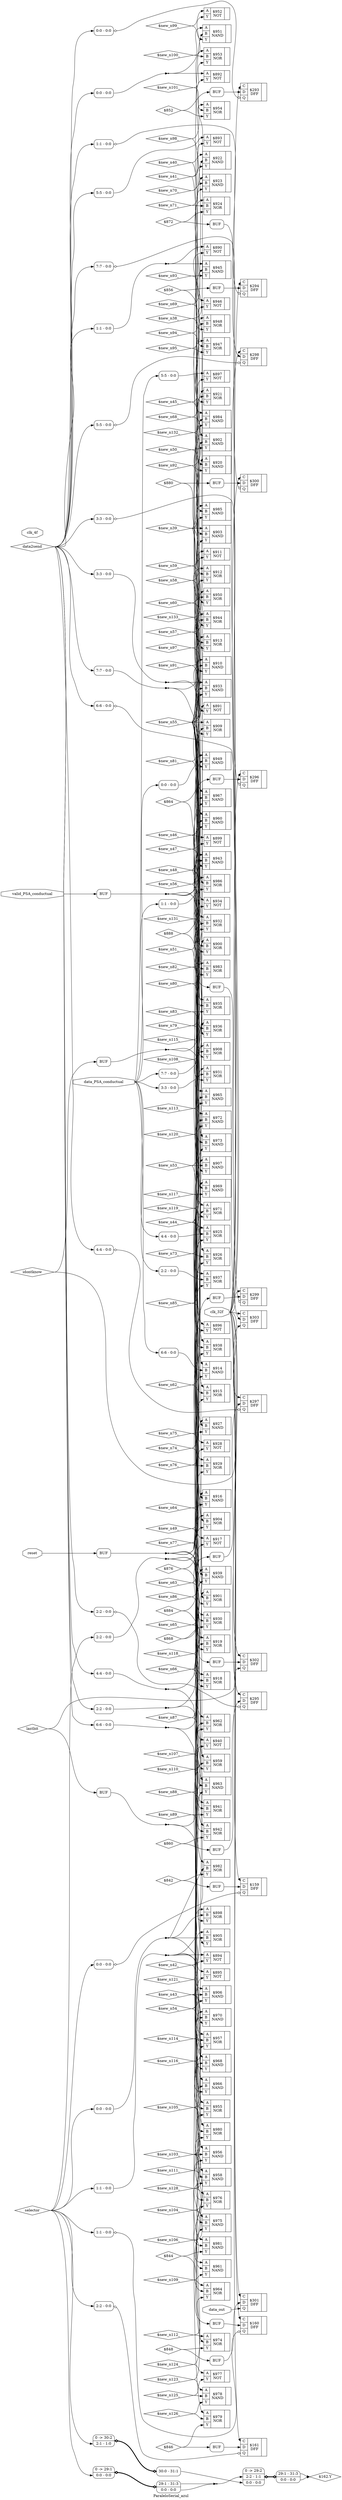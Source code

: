 digraph "ParaleloSerial_azul" {
label="ParaleloSerial_azul";
rankdir="LR";
remincross=true;
n173 [ shape=octagon, label="clk_32f", color="black", fontcolor="black" ];
n174 [ shape=octagon, label="clk_4f", color="black", fontcolor="black" ];
n175 [ shape=diamond, label="data2send", color="black", fontcolor="black" ];
n176 [ shape=octagon, label="data_PSA_conductual", color="black", fontcolor="black" ];
n177 [ shape=octagon, label="data_out", color="black", fontcolor="black" ];
n178 [ shape=diamond, label="idontknow", color="black", fontcolor="black" ];
n179 [ shape=diamond, label="lastbit", color="black", fontcolor="black" ];
n180 [ shape=octagon, label="reset", color="black", fontcolor="black" ];
n181 [ shape=diamond, label="selector", color="black", fontcolor="black" ];
n182 [ shape=octagon, label="valid_PSA_conductual", color="black", fontcolor="black" ];
c185 [ shape=record, label="{{<p183> A|<p184> Y}|$890\nNOT|{}}" ];
c186 [ shape=record, label="{{<p183> A|<p184> Y}|$891\nNOT|{}}" ];
c187 [ shape=record, label="{{<p183> A|<p184> Y}|$892\nNOT|{}}" ];
c188 [ shape=record, label="{{<p183> A|<p184> Y}|$893\nNOT|{}}" ];
c189 [ shape=record, label="{{<p183> A|<p184> Y}|$894\nNOT|{}}" ];
c190 [ shape=record, label="{{<p183> A|<p184> Y}|$895\nNOT|{}}" ];
c191 [ shape=record, label="{{<p183> A|<p184> Y}|$896\nNOT|{}}" ];
c192 [ shape=record, label="{{<p183> A|<p184> Y}|$897\nNOT|{}}" ];
c194 [ shape=record, label="{{<p183> A|<p193> B|<p184> Y}|$898\nNOR|{}}" ];
c195 [ shape=record, label="{{<p183> A|<p184> Y}|$899\nNOT|{}}" ];
c196 [ shape=record, label="{{<p183> A|<p193> B|<p184> Y}|$900\nNOR|{}}" ];
c197 [ shape=record, label="{{<p183> A|<p193> B|<p184> Y}|$901\nNOR|{}}" ];
c198 [ shape=record, label="{{<p183> A|<p193> B|<p184> Y}|$902\nNAND|{}}" ];
c199 [ shape=record, label="{{<p183> A|<p193> B|<p184> Y}|$903\nNAND|{}}" ];
c200 [ shape=record, label="{{<p183> A|<p193> B|<p184> Y}|$904\nNOR|{}}" ];
c201 [ shape=record, label="{{<p183> A|<p193> B|<p184> Y}|$905\nNOR|{}}" ];
c202 [ shape=record, label="{{<p183> A|<p193> B|<p184> Y}|$906\nNAND|{}}" ];
c203 [ shape=record, label="{{<p183> A|<p193> B|<p184> Y}|$907\nNAND|{}}" ];
c204 [ shape=record, label="{{<p183> A|<p193> B|<p184> Y}|$908\nNOR|{}}" ];
c205 [ shape=record, label="{{<p183> A|<p193> B|<p184> Y}|$909\nNOR|{}}" ];
c206 [ shape=record, label="{{<p183> A|<p193> B|<p184> Y}|$910\nNAND|{}}" ];
c207 [ shape=record, label="{{<p183> A|<p184> Y}|$911\nNOT|{}}" ];
c208 [ shape=record, label="{{<p183> A|<p193> B|<p184> Y}|$912\nNOR|{}}" ];
c209 [ shape=record, label="{{<p183> A|<p193> B|<p184> Y}|$913\nNOR|{}}" ];
c210 [ shape=record, label="{{<p183> A|<p193> B|<p184> Y}|$914\nNAND|{}}" ];
c211 [ shape=record, label="{{<p183> A|<p193> B|<p184> Y}|$915\nNOR|{}}" ];
c212 [ shape=record, label="{{<p183> A|<p193> B|<p184> Y}|$916\nNAND|{}}" ];
c213 [ shape=record, label="{{<p183> A|<p184> Y}|$917\nNOT|{}}" ];
c214 [ shape=record, label="{{<p183> A|<p193> B|<p184> Y}|$918\nNOR|{}}" ];
c215 [ shape=record, label="{{<p183> A|<p193> B|<p184> Y}|$919\nNOR|{}}" ];
c216 [ shape=record, label="{{<p183> A|<p193> B|<p184> Y}|$920\nNAND|{}}" ];
c217 [ shape=record, label="{{<p183> A|<p193> B|<p184> Y}|$921\nNOR|{}}" ];
c218 [ shape=record, label="{{<p183> A|<p193> B|<p184> Y}|$922\nNAND|{}}" ];
c219 [ shape=record, label="{{<p183> A|<p193> B|<p184> Y}|$923\nNAND|{}}" ];
c220 [ shape=record, label="{{<p183> A|<p193> B|<p184> Y}|$924\nNOR|{}}" ];
c221 [ shape=record, label="{{<p183> A|<p193> B|<p184> Y}|$925\nNOR|{}}" ];
c222 [ shape=record, label="{{<p183> A|<p193> B|<p184> Y}|$926\nNOR|{}}" ];
c223 [ shape=record, label="{{<p183> A|<p193> B|<p184> Y}|$927\nNAND|{}}" ];
c224 [ shape=record, label="{{<p183> A|<p184> Y}|$928\nNOT|{}}" ];
c225 [ shape=record, label="{{<p183> A|<p193> B|<p184> Y}|$929\nNOR|{}}" ];
c226 [ shape=record, label="{{<p183> A|<p193> B|<p184> Y}|$930\nNOR|{}}" ];
c227 [ shape=record, label="{{<p183> A|<p193> B|<p184> Y}|$931\nNOR|{}}" ];
c228 [ shape=record, label="{{<p183> A|<p193> B|<p184> Y}|$932\nNOR|{}}" ];
c229 [ shape=record, label="{{<p183> A|<p193> B|<p184> Y}|$933\nNAND|{}}" ];
c230 [ shape=record, label="{{<p183> A|<p184> Y}|$934\nNOT|{}}" ];
c231 [ shape=record, label="{{<p183> A|<p193> B|<p184> Y}|$935\nNOR|{}}" ];
c232 [ shape=record, label="{{<p183> A|<p193> B|<p184> Y}|$936\nNOR|{}}" ];
c233 [ shape=record, label="{{<p183> A|<p193> B|<p184> Y}|$937\nNOR|{}}" ];
c234 [ shape=record, label="{{<p183> A|<p193> B|<p184> Y}|$938\nNOR|{}}" ];
c235 [ shape=record, label="{{<p183> A|<p193> B|<p184> Y}|$939\nNAND|{}}" ];
c236 [ shape=record, label="{{<p183> A|<p184> Y}|$940\nNOT|{}}" ];
c237 [ shape=record, label="{{<p183> A|<p193> B|<p184> Y}|$941\nNOR|{}}" ];
c238 [ shape=record, label="{{<p183> A|<p193> B|<p184> Y}|$942\nNOR|{}}" ];
c239 [ shape=record, label="{{<p183> A|<p193> B|<p184> Y}|$943\nNAND|{}}" ];
c240 [ shape=record, label="{{<p183> A|<p193> B|<p184> Y}|$944\nNOR|{}}" ];
c241 [ shape=record, label="{{<p183> A|<p193> B|<p184> Y}|$945\nNAND|{}}" ];
c242 [ shape=record, label="{{<p183> A|<p184> Y}|$946\nNOT|{}}" ];
c243 [ shape=record, label="{{<p183> A|<p193> B|<p184> Y}|$947\nNOR|{}}" ];
c244 [ shape=record, label="{{<p183> A|<p193> B|<p184> Y}|$948\nNOR|{}}" ];
c245 [ shape=record, label="{{<p183> A|<p193> B|<p184> Y}|$949\nNAND|{}}" ];
c246 [ shape=record, label="{{<p183> A|<p193> B|<p184> Y}|$950\nNOR|{}}" ];
c247 [ shape=record, label="{{<p183> A|<p193> B|<p184> Y}|$951\nNAND|{}}" ];
c248 [ shape=record, label="{{<p183> A|<p184> Y}|$952\nNOT|{}}" ];
c249 [ shape=record, label="{{<p183> A|<p193> B|<p184> Y}|$953\nNOR|{}}" ];
c250 [ shape=record, label="{{<p183> A|<p193> B|<p184> Y}|$954\nNOR|{}}" ];
c251 [ shape=record, label="{{<p183> A|<p193> B|<p184> Y}|$955\nNOR|{}}" ];
c252 [ shape=record, label="{{<p183> A|<p193> B|<p184> Y}|$956\nNAND|{}}" ];
c253 [ shape=record, label="{{<p183> A|<p193> B|<p184> Y}|$957\nNOR|{}}" ];
c254 [ shape=record, label="{{<p183> A|<p193> B|<p184> Y}|$958\nNAND|{}}" ];
c255 [ shape=record, label="{{<p183> A|<p193> B|<p184> Y}|$959\nNOR|{}}" ];
c256 [ shape=record, label="{{<p183> A|<p193> B|<p184> Y}|$960\nNAND|{}}" ];
c257 [ shape=record, label="{{<p183> A|<p193> B|<p184> Y}|$961\nNAND|{}}" ];
c258 [ shape=record, label="{{<p183> A|<p193> B|<p184> Y}|$962\nNOR|{}}" ];
c259 [ shape=record, label="{{<p183> A|<p193> B|<p184> Y}|$963\nNAND|{}}" ];
c260 [ shape=record, label="{{<p183> A|<p193> B|<p184> Y}|$964\nNOR|{}}" ];
c261 [ shape=record, label="{{<p183> A|<p193> B|<p184> Y}|$965\nNAND|{}}" ];
c262 [ shape=record, label="{{<p183> A|<p193> B|<p184> Y}|$966\nNAND|{}}" ];
c263 [ shape=record, label="{{<p183> A|<p193> B|<p184> Y}|$967\nNAND|{}}" ];
c264 [ shape=record, label="{{<p183> A|<p193> B|<p184> Y}|$968\nNAND|{}}" ];
c265 [ shape=record, label="{{<p183> A|<p193> B|<p184> Y}|$969\nNAND|{}}" ];
c266 [ shape=record, label="{{<p183> A|<p193> B|<p184> Y}|$970\nNAND|{}}" ];
c267 [ shape=record, label="{{<p183> A|<p193> B|<p184> Y}|$971\nNOR|{}}" ];
c268 [ shape=record, label="{{<p183> A|<p193> B|<p184> Y}|$972\nNAND|{}}" ];
c269 [ shape=record, label="{{<p183> A|<p193> B|<p184> Y}|$973\nNAND|{}}" ];
c270 [ shape=record, label="{{<p183> A|<p193> B|<p184> Y}|$974\nNOR|{}}" ];
c271 [ shape=record, label="{{<p183> A|<p193> B|<p184> Y}|$975\nNAND|{}}" ];
c272 [ shape=record, label="{{<p183> A|<p193> B|<p184> Y}|$976\nNOR|{}}" ];
c273 [ shape=record, label="{{<p183> A|<p184> Y}|$977\nNOT|{}}" ];
c274 [ shape=record, label="{{<p183> A|<p193> B|<p184> Y}|$978\nNAND|{}}" ];
c275 [ shape=record, label="{{<p183> A|<p193> B|<p184> Y}|$979\nNOR|{}}" ];
c276 [ shape=record, label="{{<p183> A|<p193> B|<p184> Y}|$980\nNOR|{}}" ];
c277 [ shape=record, label="{{<p183> A|<p193> B|<p184> Y}|$981\nNAND|{}}" ];
c278 [ shape=record, label="{{<p183> A|<p193> B|<p184> Y}|$982\nNOR|{}}" ];
c279 [ shape=record, label="{{<p183> A|<p193> B|<p184> Y}|$983\nNOR|{}}" ];
c280 [ shape=record, label="{{<p183> A|<p193> B|<p184> Y}|$984\nNAND|{}}" ];
c281 [ shape=record, label="{{<p183> A|<p193> B|<p184> Y}|$985\nNAND|{}}" ];
c282 [ shape=record, label="{{<p183> A|<p193> B|<p184> Y}|$986\nNOR|{}}" ];
c286 [ shape=record, label="{{<p283> C|<p284> D|<p285> Q}|$299\nDFF|{}}" ];
x0 [ shape=record, style=rounded, label="<s0> 6:6 - 0:0 " ];
x0:e -> c286:p285:w [arrowhead=odiamond, arrowtail=odiamond, dir=both, color="black", label=""];
c287 [ shape=record, label="{{<p283> C|<p284> D|<p285> Q}|$300\nDFF|{}}" ];
x1 [ shape=record, style=rounded, label="<s0> 7:7 - 0:0 " ];
x1:e -> c287:p285:w [arrowhead=odiamond, arrowtail=odiamond, dir=both, color="black", label=""];
c288 [ shape=record, label="{{<p283> C|<p284> D|<p285> Q}|$302\nDFF|{}}" ];
c289 [ shape=record, label="{{<p283> C|<p284> D|<p285> Q}|$303\nDFF|{}}" ];
c290 [ shape=record, label="{{<p283> C|<p284> D|<p285> Q}|$159\nDFF|{}}" ];
x2 [ shape=record, style=rounded, label="<s0> 0:0 - 0:0 " ];
x2:e -> c290:p285:w [arrowhead=odiamond, arrowtail=odiamond, dir=both, color="black", label=""];
c291 [ shape=record, label="{{<p283> C|<p284> D|<p285> Q}|$160\nDFF|{}}" ];
x3 [ shape=record, style=rounded, label="<s0> 1:1 - 0:0 " ];
x3:e -> c291:p285:w [arrowhead=odiamond, arrowtail=odiamond, dir=both, color="black", label=""];
c292 [ shape=record, label="{{<p283> C|<p284> D|<p285> Q}|$161\nDFF|{}}" ];
x4 [ shape=record, style=rounded, label="<s0> 2:2 - 0:0 " ];
x4:e -> c292:p285:w [arrowhead=odiamond, arrowtail=odiamond, dir=both, color="black", label=""];
c293 [ shape=record, label="{{<p283> C|<p284> D|<p285> Q}|$301\nDFF|{}}" ];
c294 [ shape=record, label="{{<p283> C|<p284> D|<p285> Q}|$293\nDFF|{}}" ];
x5 [ shape=record, style=rounded, label="<s0> 0:0 - 0:0 " ];
x5:e -> c294:p285:w [arrowhead=odiamond, arrowtail=odiamond, dir=both, color="black", label=""];
c295 [ shape=record, label="{{<p283> C|<p284> D|<p285> Q}|$294\nDFF|{}}" ];
x6 [ shape=record, style=rounded, label="<s0> 1:1 - 0:0 " ];
x6:e -> c295:p285:w [arrowhead=odiamond, arrowtail=odiamond, dir=both, color="black", label=""];
c296 [ shape=record, label="{{<p283> C|<p284> D|<p285> Q}|$295\nDFF|{}}" ];
x7 [ shape=record, style=rounded, label="<s0> 2:2 - 0:0 " ];
x7:e -> c296:p285:w [arrowhead=odiamond, arrowtail=odiamond, dir=both, color="black", label=""];
c297 [ shape=record, label="{{<p283> C|<p284> D|<p285> Q}|$296\nDFF|{}}" ];
x8 [ shape=record, style=rounded, label="<s0> 3:3 - 0:0 " ];
x8:e -> c297:p285:w [arrowhead=odiamond, arrowtail=odiamond, dir=both, color="black", label=""];
c298 [ shape=record, label="{{<p283> C|<p284> D|<p285> Q}|$297\nDFF|{}}" ];
x9 [ shape=record, style=rounded, label="<s0> 4:4 - 0:0 " ];
x9:e -> c298:p285:w [arrowhead=odiamond, arrowtail=odiamond, dir=both, color="black", label=""];
c299 [ shape=record, label="{{<p283> C|<p284> D|<p285> Q}|$298\nDFF|{}}" ];
x10 [ shape=record, style=rounded, label="<s0> 5:5 - 0:0 " ];
x10:e -> c299:p285:w [arrowhead=odiamond, arrowtail=odiamond, dir=both, color="black", label=""];
x11 [ shape=record, style=rounded, label="0 -&gt; 29:1 |<s0> 0:0 - 0:0 " ];
x12 [ shape=record, style=rounded, label="<s1> 29:1 - 31:3 |<s0> 0:0 - 0:0 " ];
x11:e -> x12:w [arrowhead=odiamond, arrowtail=odiamond, dir=both, color="black", style="setlinewidth(3)", label=""];
x13 [ shape=record, style=rounded, label="0 -&gt; 30:2 |<s0> 2:1 - 1:0 " ];
x14 [ shape=record, style=rounded, label="<s0> 30:0 - 31:1 " ];
x13:e -> x14:w [arrowhead=odiamond, arrowtail=odiamond, dir=both, color="black", style="setlinewidth(3)", label=""];
x15 [ shape=record, style=rounded, label="0 -&gt; 29:2 |<s1> 2:2 - 1:1 |<s0> 0:0 - 0:0 " ];
x16 [ shape=record, style=rounded, label="<s1> 29:1 - 31:3 |<s0> 0:0 - 0:0 " ];
x15:e -> x16:w [arrowhead=odiamond, arrowtail=odiamond, dir=both, color="black", style="setlinewidth(3)", label=""];
x17 [ shape=record, style=rounded, label="<s0> 1:1 - 0:0 " ];
x18 [shape=box, style=rounded, label="BUF"];
x19 [shape=box, style=rounded, label="BUF"];
x20 [shape=box, style=rounded, label="BUF"];
x21 [ shape=record, style=rounded, label="<s0> 0:0 - 0:0 " ];
x22 [shape=box, style=rounded, label="BUF"];
x23 [shape=box, style=rounded, label="BUF"];
x24 [ shape=record, style=rounded, label="<s0> 7:7 - 0:0 " ];
x25 [shape=box, style=rounded, label="BUF"];
x26 [ shape=record, style=rounded, label="<s0> 6:6 - 0:0 " ];
x27 [shape=box, style=rounded, label="BUF"];
x28 [ shape=record, style=rounded, label="<s0> 5:5 - 0:0 " ];
x29 [shape=box, style=rounded, label="BUF"];
x30 [ shape=record, style=rounded, label="<s0> 4:4 - 0:0 " ];
x31 [shape=box, style=rounded, label="BUF"];
x32 [ shape=record, style=rounded, label="<s0> 3:3 - 0:0 " ];
x33 [shape=box, style=rounded, label="BUF"];
x34 [ shape=record, style=rounded, label="<s0> 2:2 - 0:0 " ];
x35 [shape=box, style=rounded, label="BUF"];
x36 [shape=box, style=rounded, label="BUF"];
x37 [shape=box, style=rounded, label="BUF"];
x38 [shape=box, style=rounded, label="BUF"];
x39 [shape=box, style=rounded, label="BUF"];
x40 [shape=box, style=rounded, label="BUF"];
x41 [ shape=record, style=rounded, label="<s0> 2:2 - 0:0 " ];
x42 [ shape=record, style=rounded, label="<s0> 1:1 - 0:0 " ];
x43 [ shape=record, style=rounded, label="<s0> 0:0 - 0:0 " ];
x44 [ shape=record, style=rounded, label="<s0> 0:0 - 0:0 " ];
x45 [shape=box, style=rounded, label="BUF"];
x46 [ shape=record, style=rounded, label="<s0> 1:1 - 0:0 " ];
x47 [ shape=record, style=rounded, label="<s0> 2:2 - 0:0 " ];
x48 [ shape=record, style=rounded, label="<s0> 3:3 - 0:0 " ];
x49 [ shape=record, style=rounded, label="<s0> 4:4 - 0:0 " ];
x50 [ shape=record, style=rounded, label="<s0> 5:5 - 0:0 " ];
x51 [ shape=record, style=rounded, label="<s0> 6:6 - 0:0 " ];
x52 [ shape=record, style=rounded, label="<s0> 7:7 - 0:0 " ];
x53 [shape=box, style=rounded, label="BUF"];
n1 [ shape=point ];
x17:e -> n1:w [color="black", label=""];
n1:e -> c185:p183:w [color="black", label=""];
n1:e -> c241:p183:w [color="black", label=""];
n10 [ shape=point ];
x32:e -> n10:w [color="black", label=""];
n10:e -> c229:p183:w [color="black", label=""];
n10:e -> c263:p183:w [color="black", label=""];
n100 [ shape=diamond, label="$new_n109_" ];
n100:e -> c257:p184:w [color="black", label=""];
n100:e -> c260:p183:w [color="black", label=""];
n101 [ shape=diamond, label="$new_n110_" ];
n101:e -> c258:p184:w [color="black", label=""];
n101:e -> c259:p193:w [color="black", label=""];
n102 [ shape=diamond, label="$new_n111_" ];
n102:e -> c259:p184:w [color="black", label=""];
n102:e -> c260:p193:w [color="black", label=""];
n103 [ shape=diamond, label="$new_n112_" ];
n103:e -> c260:p184:w [color="black", label=""];
n103:e -> c270:p183:w [color="black", label=""];
n104 [ shape=diamond, label="$new_n113_" ];
n104:e -> c261:p184:w [color="black", label=""];
n104:e -> c268:p183:w [color="black", label=""];
n105 [ shape=diamond, label="$new_n114_" ];
n105:e -> c262:p184:w [color="black", label=""];
n105:e -> c266:p183:w [color="black", label=""];
n106 [ shape=diamond, label="$new_n115_" ];
n106:e -> c263:p184:w [color="black", label=""];
n106:e -> c265:p193:w [color="black", label=""];
n107 [ shape=diamond, label="$new_n116_" ];
n107:e -> c264:p184:w [color="black", label=""];
n107:e -> c266:p193:w [color="black", label=""];
n108 [ shape=diamond, label="$new_n117_" ];
n108:e -> c265:p184:w [color="black", label=""];
n108:e -> c267:p183:w [color="black", label=""];
n109 [ shape=diamond, label="$new_n118_" ];
n109:e -> c266:p184:w [color="black", label=""];
n109:e -> c267:p193:w [color="black", label=""];
n11 [ shape=point ];
x34:e -> n11:w [color="black", label=""];
n11:e -> c235:p183:w [color="black", label=""];
n11:e -> c264:p183:w [color="black", label=""];
n110 [ shape=diamond, label="$new_n119_" ];
n110:e -> c267:p184:w [color="black", label=""];
n110:e -> c268:p193:w [color="black", label=""];
n111 [ shape=diamond, label="$new_n120_" ];
n111:e -> c268:p184:w [color="black", label=""];
n111:e -> c269:p193:w [color="black", label=""];
n112 [ shape=diamond, label="$new_n121_" ];
n112:e -> c269:p184:w [color="black", label=""];
n112:e -> c270:p193:w [color="black", label=""];
n113 [ shape=diamond, label="$new_n123_" ];
n113:e -> c271:p184:w [color="black", label=""];
n113:e -> c274:p183:w [color="black", label=""];
n114 [ shape=diamond, label="$new_n124_" ];
n114:e -> c272:p184:w [color="black", label=""];
n114:e -> c273:p183:w [color="black", label=""];
n115 [ shape=diamond, label="$new_n125_" ];
n115:e -> c273:p184:w [color="black", label=""];
n115:e -> c274:p193:w [color="black", label=""];
n116 [ shape=diamond, label="$new_n126_" ];
n116:e -> c274:p184:w [color="black", label=""];
n116:e -> c275:p193:w [color="black", label=""];
n117 [ shape=diamond, label="$new_n128_" ];
n117:e -> c276:p184:w [color="black", label=""];
n117:e -> c277:p193:w [color="black", label=""];
n118 [ shape=diamond, label="$new_n131_" ];
n118:e -> c279:p184:w [color="black", label=""];
n118:e -> c282:p183:w [color="black", label=""];
n119 [ shape=diamond, label="$new_n132_" ];
n119:e -> c280:p184:w [color="black", label=""];
n119:e -> c281:p193:w [color="black", label=""];
n12 [ shape=point ];
x41:e -> n12:w [color="black", label=""];
n12:e -> c196:p183:w [color="black", label=""];
n12:e -> c203:p183:w [color="black", label=""];
n12:e -> c258:p183:w [color="black", label=""];
n12:e -> c265:p183:w [color="black", label=""];
n12:e -> c271:p183:w [color="black", label=""];
n12:e -> c272:p183:w [color="black", label=""];
n120 [ shape=diamond, label="$new_n133_" ];
n120:e -> c281:p184:w [color="black", label=""];
n120:e -> c282:p193:w [color="black", label=""];
x53:e:e -> c289:p284:w [color="black", label=""];
x20:e:e -> c288:p284:w [color="black", label=""];
x23:e:e -> c287:p284:w [color="black", label=""];
x25:e:e -> c286:p284:w [color="black", label=""];
x27:e:e -> c299:p284:w [color="black", label=""];
n13 [ shape=point ];
x42:e -> n13:w [color="black", label=""];
n13:e -> c189:p183:w [color="black", label=""];
n13:e -> c194:p183:w [color="black", label=""];
n13:e -> c202:p183:w [color="black", label=""];
n13:e -> c253:p183:w [color="black", label=""];
x29:e:e -> c298:p284:w [color="black", label=""];
x31:e:e -> c297:p284:w [color="black", label=""];
x33:e:e -> c296:p284:w [color="black", label=""];
x35:e:e -> c295:p284:w [color="black", label=""];
x36:e:e -> c294:p284:w [color="black", label=""];
n14 [ shape=point ];
x43:e -> n14:w [color="black", label=""];
n14:e -> c190:p183:w [color="black", label=""];
n14:e -> c194:p193:w [color="black", label=""];
n14:e -> c201:p193:w [color="black", label=""];
n14:e -> c278:p193:w [color="black", label=""];
x37:e:e -> c293:p284:w [color="black", label=""];
x38:e:e -> c292:p284:w [color="black", label=""];
x39:e:e -> c291:p284:w [color="black", label=""];
x40:e:e -> c290:p284:w [color="black", label=""];
x44:e -> c245:p183:w [color="black", label=""];
n16 [ shape=point ];
x45:e:e -> n16:w [color="black", label=""];
n16:e -> c191:p183:w [color="black", label=""];
n16:e -> c210:p183:w [color="black", label=""];
n16:e -> c216:p183:w [color="black", label=""];
n16:e -> c239:p183:w [color="black", label=""];
n16:e -> c245:p193:w [color="black", label=""];
x46:e -> c239:p193:w [color="black", label=""];
n170 [ shape=point ];
x12:s0:e -> n170:w [color="black", label=""];
x12:s1:e -> n170:w [color="black", label=""];
n170:e -> x15:s1:w [color="black", label=""];
x14:s0:e -> x15:s0:w [color="black", label=""];
n172 [ shape=diamond, label="$162.Y" ];
x16:s0:e -> n172:w [color="black", label=""];
x16:s1:e -> n172:w [color="black", label=""];
n173:e -> c286:p283:w [color="black", label=""];
n173:e -> c287:p283:w [color="black", label=""];
n173:e -> c288:p283:w [color="black", label=""];
n173:e -> c289:p283:w [color="black", label=""];
n173:e -> c290:p283:w [color="black", label=""];
n173:e -> c291:p283:w [color="black", label=""];
n173:e -> c292:p283:w [color="black", label=""];
n173:e -> c293:p283:w [color="black", label=""];
n173:e -> c294:p283:w [color="black", label=""];
n173:e -> c295:p283:w [color="black", label=""];
n173:e -> c296:p283:w [color="black", label=""];
n173:e -> c297:p283:w [color="black", label=""];
n173:e -> c298:p283:w [color="black", label=""];
n173:e -> c299:p283:w [color="black", label=""];
n175:e -> x0:s0:w [color="black", label=""];
n175:e -> x10:s0:w [color="black", label=""];
n175:e -> x17:s0:w [color="black", label=""];
n175:e -> x1:s0:w [color="black", label=""];
n175:e -> x21:s0:w [color="black", label=""];
n175:e -> x24:s0:w [color="black", label=""];
n175:e -> x26:s0:w [color="black", label=""];
n175:e -> x28:s0:w [color="black", label=""];
n175:e -> x30:s0:w [color="black", label=""];
n175:e -> x32:s0:w [color="black", label=""];
n175:e -> x34:s0:w [color="black", label=""];
n175:e -> x5:s0:w [color="black", label=""];
n175:e -> x6:s0:w [color="black", label=""];
n175:e -> x7:s0:w [color="black", label=""];
n175:e -> x8:s0:w [color="black", label=""];
n175:e -> x9:s0:w [color="black", label=""];
n176:e -> x44:s0:w [color="black", label=""];
n176:e -> x46:s0:w [color="black", label=""];
n176:e -> x47:s0:w [color="black", label=""];
n176:e -> x48:s0:w [color="black", label=""];
n176:e -> x49:s0:w [color="black", label=""];
n176:e -> x50:s0:w [color="black", label=""];
n176:e -> x51:s0:w [color="black", label=""];
n176:e -> x52:s0:w [color="black", label=""];
n177:e -> c293:p285:w [color="black", label=""];
n178:e -> c289:p285:w [color="black", label=""];
n178:e -> x18:w:w [color="black", label=""];
n179:e -> c288:p285:w [color="black", label=""];
n179:e -> x22:w:w [color="black", label=""];
x47:e -> c233:p193:w [color="black", label=""];
n180:e -> x19:w:w [color="black", label=""];
n181:e -> x11:s0:w [color="black", label=""];
n181:e -> x13:s0:w [color="black", label=""];
n181:e -> x2:s0:w [color="black", label=""];
n181:e -> x3:s0:w [color="black", label=""];
n181:e -> x41:s0:w [color="black", label=""];
n181:e -> x42:s0:w [color="black", label=""];
n181:e -> x43:s0:w [color="black", label=""];
n181:e -> x4:s0:w [color="black", label=""];
n182:e -> x45:w:w [color="black", label=""];
x48:e -> c227:p193:w [color="black", label=""];
n2 [ shape=point ];
x18:e:e -> n2:w [color="black", label=""];
n2:e -> c261:p183:w [color="black", label=""];
n2:e -> c279:p183:w [color="black", label=""];
x49:e -> c221:p193:w [color="black", label=""];
x50:e -> c192:p183:w [color="black", label=""];
x51:e -> c210:p193:w [color="black", label=""];
x52:e -> c204:p193:w [color="black", label=""];
n24 [ shape=diamond, label="$884" ];
n24:e -> c200:p184:w [color="black", label=""];
n24:e -> x20:w:w [color="black", label=""];
n25 [ shape=diamond, label="$880" ];
n25:e -> c209:p184:w [color="black", label=""];
n25:e -> x23:w:w [color="black", label=""];
n26 [ shape=diamond, label="$876" ];
n26:e -> c215:p184:w [color="black", label=""];
n26:e -> x25:w:w [color="black", label=""];
n27 [ shape=diamond, label="$872" ];
n27:e -> c220:p184:w [color="black", label=""];
n27:e -> x27:w:w [color="black", label=""];
n28 [ shape=diamond, label="$868" ];
n28:e -> c226:p184:w [color="black", label=""];
n28:e -> x29:w:w [color="black", label=""];
n29 [ shape=diamond, label="$864" ];
n29:e -> c232:p184:w [color="black", label=""];
n29:e -> x31:w:w [color="black", label=""];
n3 [ shape=point ];
x19:e:e -> n3:w [color="black", label=""];
n3:e -> c186:p183:w [color="black", label=""];
n3:e -> c209:p183:w [color="black", label=""];
n3:e -> c215:p183:w [color="black", label=""];
n3:e -> c226:p183:w [color="black", label=""];
n3:e -> c232:p183:w [color="black", label=""];
n3:e -> c238:p183:w [color="black", label=""];
n3:e -> c244:p183:w [color="black", label=""];
n3:e -> c250:p183:w [color="black", label=""];
n3:e -> c275:p183:w [color="black", label=""];
n3:e -> c276:p183:w [color="black", label=""];
n3:e -> c278:p183:w [color="black", label=""];
n30 [ shape=diamond, label="$860" ];
n30:e -> c238:p184:w [color="black", label=""];
n30:e -> x33:w:w [color="black", label=""];
n31 [ shape=diamond, label="$856" ];
n31:e -> c244:p184:w [color="black", label=""];
n31:e -> x35:w:w [color="black", label=""];
n32 [ shape=diamond, label="$852" ];
n32:e -> c250:p184:w [color="black", label=""];
n32:e -> x36:w:w [color="black", label=""];
n33 [ shape=diamond, label="$848" ];
n33:e -> c270:p184:w [color="black", label=""];
n33:e -> x37:w:w [color="black", label=""];
n34 [ shape=diamond, label="$846" ];
n34:e -> c275:p184:w [color="black", label=""];
n34:e -> x38:w:w [color="black", label=""];
n35 [ shape=diamond, label="$844" ];
n35:e -> c277:p184:w [color="black", label=""];
n35:e -> x39:w:w [color="black", label=""];
n36 [ shape=diamond, label="$842" ];
n36:e -> c278:p184:w [color="black", label=""];
n36:e -> x40:w:w [color="black", label=""];
n37 [ shape=diamond, label="$888" ];
n37:e -> c282:p184:w [color="black", label=""];
n37:e -> x53:w:w [color="black", label=""];
n38 [ shape=diamond, label="$new_n38_" ];
n38:e -> c185:p184:w [color="black", label=""];
n38:e -> c280:p183:w [color="black", label=""];
n39 [ shape=diamond, label="$new_n39_" ];
n39:e -> c186:p184:w [color="black", label=""];
n39:e -> c199:p183:w [color="black", label=""];
n39:e -> c219:p183:w [color="black", label=""];
n39:e -> c269:p183:w [color="black", label=""];
n39:e -> c281:p183:w [color="black", label=""];
n4 [ shape=point ];
x21:e -> n4:w [color="black", label=""];
n4:e -> c187:p183:w [color="black", label=""];
n4:e -> c247:p183:w [color="black", label=""];
n40 [ shape=diamond, label="$new_n40_" ];
n40:e -> c187:p184:w [color="black", label=""];
n40:e -> c198:p183:w [color="black", label=""];
n41 [ shape=diamond, label="$new_n41_" ];
n41:e -> c188:p184:w [color="black", label=""];
n41:e -> c218:p183:w [color="black", label=""];
n41:e -> c255:p183:w [color="black", label=""];
n42 [ shape=diamond, label="$new_n42_" ];
n42:e -> c189:p184:w [color="black", label=""];
n42:e -> c201:p183:w [color="black", label=""];
n42:e -> c251:p183:w [color="black", label=""];
n43 [ shape=diamond, label="$new_n43_" ];
n43:e -> c190:p184:w [color="black", label=""];
n43:e -> c202:p193:w [color="black", label=""];
n43:e -> c251:p193:w [color="black", label=""];
n43:e -> c253:p193:w [color="black", label=""];
n44 [ shape=diamond, label="$new_n44_" ];
n44:e -> c191:p184:w [color="black", label=""];
n44:e -> c204:p183:w [color="black", label=""];
n44:e -> c221:p183:w [color="black", label=""];
n44:e -> c227:p183:w [color="black", label=""];
n44:e -> c233:p183:w [color="black", label=""];
n45 [ shape=diamond, label="$new_n45_" ];
n45:e -> c192:p184:w [color="black", label=""];
n45:e -> c216:p193:w [color="black", label=""];
n46 [ shape=diamond, label="$new_n46_" ];
n46:e -> c194:p184:w [color="black", label=""];
n46:e -> c195:p183:w [color="black", label=""];
n46:e -> c256:p193:w [color="black", label=""];
n46:e -> c263:p193:w [color="black", label=""];
n47 [ shape=diamond, label="$new_n47_" ];
n47:e -> c195:p184:w [color="black", label=""];
n47:e -> c196:p193:w [color="black", label=""];
n48 [ shape=diamond, label="$new_n48_" ];
n48:e -> c196:p184:w [color="black", label=""];
n48:e -> c197:p193:w [color="black", label=""];
n48:e -> c198:p193:w [color="black", label=""];
n48:e -> c279:p193:w [color="black", label=""];
n48:e -> c280:p193:w [color="black", label=""];
n49 [ shape=diamond, label="$new_n49_" ];
n49:e -> c197:p184:w [color="black", label=""];
n49:e -> c200:p183:w [color="black", label=""];
n5 [ shape=point ];
x22:e:e -> n5:w [color="black", label=""];
n5:e -> c197:p183:w [color="black", label=""];
n5:e -> c262:p183:w [color="black", label=""];
n50 [ shape=diamond, label="$new_n50_" ];
n50:e -> c198:p184:w [color="black", label=""];
n50:e -> c199:p193:w [color="black", label=""];
n51 [ shape=diamond, label="$new_n51_" ];
n51:e -> c199:p184:w [color="black", label=""];
n51:e -> c200:p193:w [color="black", label=""];
n52 [ shape=diamond, label="$new_n53_" ];
n52:e -> c201:p184:w [color="black", label=""];
n52:e -> c203:p193:w [color="black", label=""];
n52:e -> c261:p193:w [color="black", label=""];
n53 [ shape=diamond, label="$new_n54_" ];
n53:e -> c202:p184:w [color="black", label=""];
n53:e -> c255:p193:w [color="black", label=""];
n53:e -> c277:p183:w [color="black", label=""];
n54 [ shape=diamond, label="$new_n55_" ];
n54:e -> c203:p184:w [color="black", label=""];
n54:e -> c205:p183:w [color="black", label=""];
n54:e -> c206:p193:w [color="black", label=""];
n54:e -> c211:p183:w [color="black", label=""];
n54:e -> c212:p193:w [color="black", label=""];
n54:e -> c217:p183:w [color="black", label=""];
n54:e -> c218:p193:w [color="black", label=""];
n54:e -> c222:p183:w [color="black", label=""];
n54:e -> c223:p193:w [color="black", label=""];
n54:e -> c228:p183:w [color="black", label=""];
n54:e -> c229:p193:w [color="black", label=""];
n54:e -> c234:p183:w [color="black", label=""];
n54:e -> c235:p193:w [color="black", label=""];
n54:e -> c240:p183:w [color="black", label=""];
n54:e -> c241:p193:w [color="black", label=""];
n54:e -> c246:p183:w [color="black", label=""];
n54:e -> c247:p193:w [color="black", label=""];
n55 [ shape=diamond, label="$new_n56_" ];
n55:e -> c204:p184:w [color="black", label=""];
n55:e -> c205:p193:w [color="black", label=""];
n56 [ shape=diamond, label="$new_n57_" ];
n56:e -> c205:p184:w [color="black", label=""];
n56:e -> c208:p183:w [color="black", label=""];
n57 [ shape=diamond, label="$new_n58_" ];
n57:e -> c206:p184:w [color="black", label=""];
n57:e -> c207:p183:w [color="black", label=""];
n58 [ shape=diamond, label="$new_n59_" ];
n58:e -> c207:p184:w [color="black", label=""];
n58:e -> c208:p193:w [color="black", label=""];
n59 [ shape=diamond, label="$new_n60_" ];
n59:e -> c208:p184:w [color="black", label=""];
n59:e -> c209:p193:w [color="black", label=""];
n6 [ shape=point ];
x24:e -> n6:w [color="black", label=""];
n6:e -> c206:p183:w [color="black", label=""];
n6:e -> c256:p183:w [color="black", label=""];
n60 [ shape=diamond, label="$new_n62_" ];
n60:e -> c210:p184:w [color="black", label=""];
n60:e -> c211:p193:w [color="black", label=""];
n61 [ shape=diamond, label="$new_n63_" ];
n61:e -> c211:p184:w [color="black", label=""];
n61:e -> c214:p183:w [color="black", label=""];
n62 [ shape=diamond, label="$new_n64_" ];
n62:e -> c212:p184:w [color="black", label=""];
n62:e -> c213:p183:w [color="black", label=""];
n63 [ shape=diamond, label="$new_n65_" ];
n63:e -> c213:p184:w [color="black", label=""];
n63:e -> c214:p193:w [color="black", label=""];
n64 [ shape=diamond, label="$new_n66_" ];
n64:e -> c214:p184:w [color="black", label=""];
n64:e -> c215:p193:w [color="black", label=""];
n65 [ shape=diamond, label="$new_n68_" ];
n65:e -> c216:p184:w [color="black", label=""];
n65:e -> c217:p193:w [color="black", label=""];
n66 [ shape=diamond, label="$new_n69_" ];
n66:e -> c217:p184:w [color="black", label=""];
n66:e -> c220:p183:w [color="black", label=""];
n67 [ shape=diamond, label="$new_n70_" ];
n67:e -> c218:p184:w [color="black", label=""];
n67:e -> c219:p193:w [color="black", label=""];
n68 [ shape=diamond, label="$new_n71_" ];
n68:e -> c219:p184:w [color="black", label=""];
n68:e -> c220:p193:w [color="black", label=""];
n69 [ shape=diamond, label="$new_n73_" ];
n69:e -> c221:p184:w [color="black", label=""];
n69:e -> c222:p193:w [color="black", label=""];
n7 [ shape=point ];
x26:e -> n7:w [color="black", label=""];
n7:e -> c212:p183:w [color="black", label=""];
n7:e -> c254:p183:w [color="black", label=""];
n70 [ shape=diamond, label="$new_n74_" ];
n70:e -> c222:p184:w [color="black", label=""];
n70:e -> c225:p183:w [color="black", label=""];
n71 [ shape=diamond, label="$new_n75_" ];
n71:e -> c223:p184:w [color="black", label=""];
n71:e -> c224:p183:w [color="black", label=""];
n72 [ shape=diamond, label="$new_n76_" ];
n72:e -> c224:p184:w [color="black", label=""];
n72:e -> c225:p193:w [color="black", label=""];
n73 [ shape=diamond, label="$new_n77_" ];
n73:e -> c225:p184:w [color="black", label=""];
n73:e -> c226:p193:w [color="black", label=""];
n74 [ shape=diamond, label="$new_n79_" ];
n74:e -> c227:p184:w [color="black", label=""];
n74:e -> c228:p193:w [color="black", label=""];
n75 [ shape=diamond, label="$new_n80_" ];
n75:e -> c228:p184:w [color="black", label=""];
n75:e -> c231:p183:w [color="black", label=""];
n76 [ shape=diamond, label="$new_n81_" ];
n76:e -> c229:p184:w [color="black", label=""];
n76:e -> c230:p183:w [color="black", label=""];
n77 [ shape=diamond, label="$new_n82_" ];
n77:e -> c230:p184:w [color="black", label=""];
n77:e -> c231:p193:w [color="black", label=""];
n78 [ shape=diamond, label="$new_n83_" ];
n78:e -> c231:p184:w [color="black", label=""];
n78:e -> c232:p193:w [color="black", label=""];
n79 [ shape=diamond, label="$new_n85_" ];
n79:e -> c233:p184:w [color="black", label=""];
n79:e -> c234:p193:w [color="black", label=""];
x28:e -> c188:p183:w [color="black", label=""];
n80 [ shape=diamond, label="$new_n86_" ];
n80:e -> c234:p184:w [color="black", label=""];
n80:e -> c237:p183:w [color="black", label=""];
n81 [ shape=diamond, label="$new_n87_" ];
n81:e -> c235:p184:w [color="black", label=""];
n81:e -> c236:p183:w [color="black", label=""];
n82 [ shape=diamond, label="$new_n88_" ];
n82:e -> c236:p184:w [color="black", label=""];
n82:e -> c237:p193:w [color="black", label=""];
n83 [ shape=diamond, label="$new_n89_" ];
n83:e -> c237:p184:w [color="black", label=""];
n83:e -> c238:p193:w [color="black", label=""];
n84 [ shape=diamond, label="$new_n91_" ];
n84:e -> c239:p184:w [color="black", label=""];
n84:e -> c240:p193:w [color="black", label=""];
n85 [ shape=diamond, label="$new_n92_" ];
n85:e -> c240:p184:w [color="black", label=""];
n85:e -> c243:p183:w [color="black", label=""];
n86 [ shape=diamond, label="$new_n93_" ];
n86:e -> c241:p184:w [color="black", label=""];
n86:e -> c242:p183:w [color="black", label=""];
n87 [ shape=diamond, label="$new_n94_" ];
n87:e -> c242:p184:w [color="black", label=""];
n87:e -> c243:p193:w [color="black", label=""];
n88 [ shape=diamond, label="$new_n95_" ];
n88:e -> c243:p184:w [color="black", label=""];
n88:e -> c244:p193:w [color="black", label=""];
n89 [ shape=diamond, label="$new_n97_" ];
n89:e -> c245:p184:w [color="black", label=""];
n89:e -> c246:p193:w [color="black", label=""];
n9 [ shape=point ];
x30:e -> n9:w [color="black", label=""];
n9:e -> c223:p183:w [color="black", label=""];
n9:e -> c252:p183:w [color="black", label=""];
n90 [ shape=diamond, label="$new_n98_" ];
n90:e -> c246:p184:w [color="black", label=""];
n90:e -> c249:p183:w [color="black", label=""];
n91 [ shape=diamond, label="$new_n99_" ];
n91:e -> c247:p184:w [color="black", label=""];
n91:e -> c248:p183:w [color="black", label=""];
n92 [ shape=diamond, label="$new_n100_" ];
n92:e -> c248:p184:w [color="black", label=""];
n92:e -> c249:p193:w [color="black", label=""];
n93 [ shape=diamond, label="$new_n101_" ];
n93:e -> c249:p184:w [color="black", label=""];
n93:e -> c250:p193:w [color="black", label=""];
n94 [ shape=diamond, label="$new_n103_" ];
n94:e -> c251:p184:w [color="black", label=""];
n94:e -> c252:p193:w [color="black", label=""];
n94:e -> c262:p193:w [color="black", label=""];
n94:e -> c271:p193:w [color="black", label=""];
n94:e -> c272:p193:w [color="black", label=""];
n95 [ shape=diamond, label="$new_n104_" ];
n95:e -> c252:p184:w [color="black", label=""];
n95:e -> c257:p183:w [color="black", label=""];
n96 [ shape=diamond, label="$new_n105_" ];
n96:e -> c253:p184:w [color="black", label=""];
n96:e -> c254:p193:w [color="black", label=""];
n96:e -> c264:p193:w [color="black", label=""];
n96:e -> c276:p193:w [color="black", label=""];
n97 [ shape=diamond, label="$new_n106_" ];
n97:e -> c254:p184:w [color="black", label=""];
n97:e -> c257:p193:w [color="black", label=""];
n98 [ shape=diamond, label="$new_n107_" ];
n98:e -> c255:p184:w [color="black", label=""];
n98:e -> c258:p193:w [color="black", label=""];
n99 [ shape=diamond, label="$new_n108_" ];
n99:e -> c256:p184:w [color="black", label=""];
n99:e -> c259:p183:w [color="black", label=""];
}
